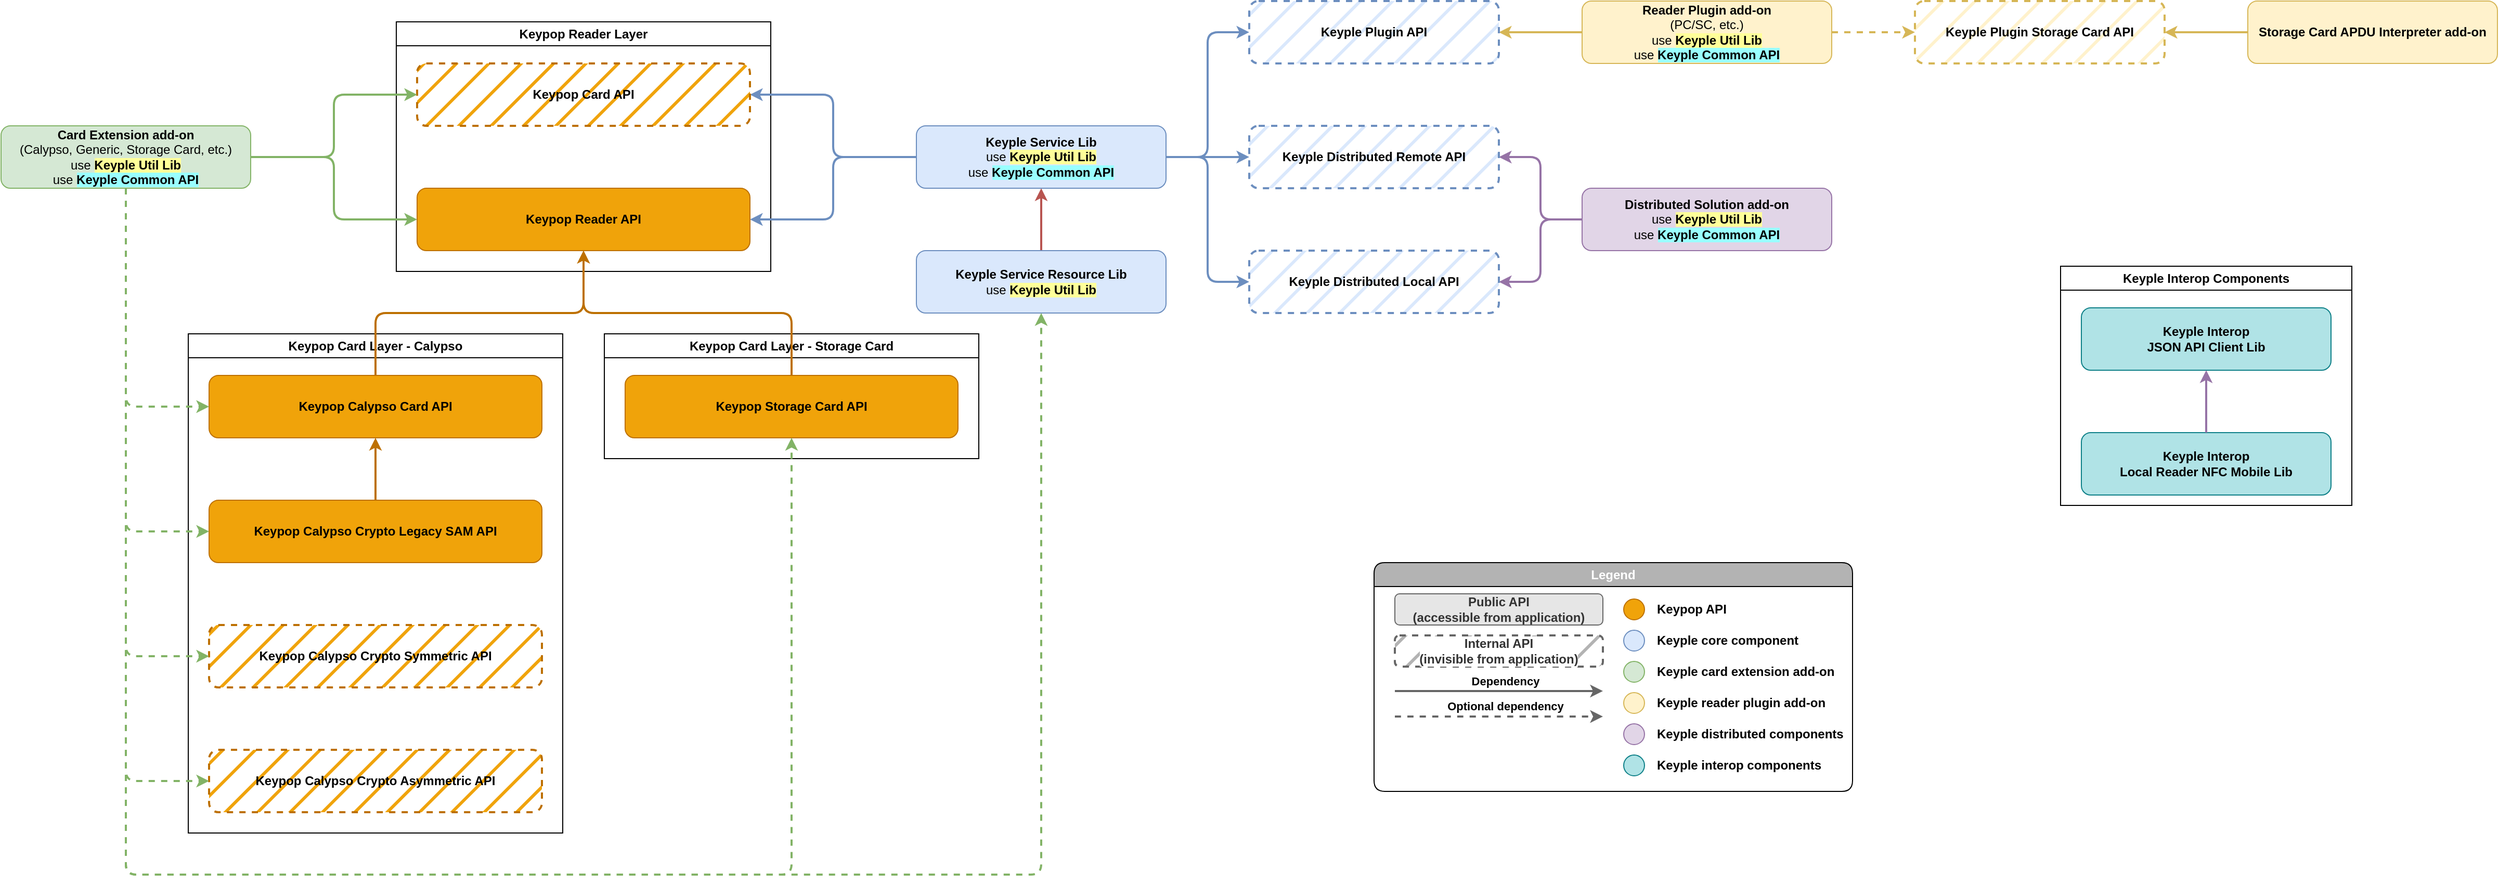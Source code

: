 <mxfile version="20.7.4" type="device"><diagram id="ugRn2NZ_iOeZW2UWXEU1" name="Page-1"><mxGraphModel dx="3961" dy="1351" grid="1" gridSize="10" guides="1" tooltips="1" connect="1" arrows="1" fold="1" page="1" pageScale="1" pageWidth="1654" pageHeight="1169" math="0" shadow="0"><root><mxCell id="0"/><mxCell id="1" parent="0"/><mxCell id="ppmKoIEsNBY7Kqpl7rI8-16" value="Keypop Reader Layer" style="swimlane;whiteSpace=wrap;html=1;" vertex="1" parent="1"><mxGeometry x="260" y="120" width="360" height="240" as="geometry"/></mxCell><mxCell id="ppmKoIEsNBY7Kqpl7rI8-18" value="Keypop Card Layer - Calypso" style="swimlane;whiteSpace=wrap;html=1;" vertex="1" parent="1"><mxGeometry x="60" y="420" width="360" height="480" as="geometry"><mxRectangle x="340" y="360" width="210" height="30" as="alternateBounds"/></mxGeometry></mxCell><mxCell id="V6izYeQOWG8l3TrPsfdA-48" style="edgeStyle=orthogonalEdgeStyle;orthogonalLoop=1;jettySize=auto;html=1;exitX=0;exitY=0.5;exitDx=0;exitDy=0;entryX=1;entryY=0.5;entryDx=0;entryDy=0;strokeWidth=2;fillColor=#fff2cc;strokeColor=#d6b656;" parent="1" source="V6izYeQOWG8l3TrPsfdA-14" target="V6izYeQOWG8l3TrPsfdA-12" edge="1"><mxGeometry relative="1" as="geometry"/></mxCell><mxCell id="V6izYeQOWG8l3TrPsfdA-14" value="&lt;b&gt;Reader Plugin add-on&lt;/b&gt;&lt;br&gt;(PC/SC, etc.)&lt;br&gt;use&amp;nbsp;&lt;b style=&quot;border-color: var(--border-color); background-color: rgb(255, 255, 153);&quot;&gt;Keyple Util Lib&lt;/b&gt;&lt;br&gt;use &lt;b style=&quot;background-color: rgb(153, 255, 255);&quot;&gt;Keyple Common API&lt;/b&gt;" style="rounded=1;whiteSpace=wrap;html=1;fillColor=#fff2cc;strokeColor=#d6b656;fontStyle=0" parent="1" vertex="1"><mxGeometry x="1400" y="100" width="240" height="60" as="geometry"/></mxCell><mxCell id="V6izYeQOWG8l3TrPsfdA-40" style="edgeStyle=orthogonalEdgeStyle;orthogonalLoop=1;jettySize=auto;html=1;exitX=0.5;exitY=0;exitDx=0;exitDy=0;entryX=0.5;entryY=1;entryDx=0;entryDy=0;strokeWidth=2;fillColor=#f8cecc;strokeColor=#b85450;curved=1;" parent="1" source="V6izYeQOWG8l3TrPsfdA-29" target="V6izYeQOWG8l3TrPsfdA-28" edge="1"><mxGeometry relative="1" as="geometry"/></mxCell><mxCell id="V6izYeQOWG8l3TrPsfdA-29" value="&lt;b&gt;Keyple Service Resource Lib&lt;/b&gt;&lt;br&gt;use&amp;nbsp;&lt;b style=&quot;border-color: var(--border-color); background-color: rgb(255, 255, 153);&quot;&gt;Keyple Util Lib&lt;/b&gt;" style="rounded=1;whiteSpace=wrap;html=1;fillColor=#dae8fc;strokeColor=#6c8ebf;fontStyle=0;" parent="1" vertex="1"><mxGeometry x="760" y="340" width="240" height="60" as="geometry"/></mxCell><mxCell id="V6izYeQOWG8l3TrPsfdA-44" style="edgeStyle=orthogonalEdgeStyle;orthogonalLoop=1;jettySize=auto;html=1;exitX=1;exitY=0.5;exitDx=0;exitDy=0;entryX=0;entryY=0.5;entryDx=0;entryDy=0;strokeWidth=2;fillColor=#dae8fc;strokeColor=#6c8ebf;rounded=1;" parent="1" source="V6izYeQOWG8l3TrPsfdA-28" target="V6izYeQOWG8l3TrPsfdA-12" edge="1"><mxGeometry relative="1" as="geometry"/></mxCell><mxCell id="V6izYeQOWG8l3TrPsfdA-45" style="edgeStyle=orthogonalEdgeStyle;curved=1;orthogonalLoop=1;jettySize=auto;html=1;exitX=1;exitY=0.5;exitDx=0;exitDy=0;entryX=0;entryY=0.5;entryDx=0;entryDy=0;strokeWidth=2;fillColor=#dae8fc;strokeColor=#6c8ebf;" parent="1" source="V6izYeQOWG8l3TrPsfdA-28" target="V6izYeQOWG8l3TrPsfdA-15" edge="1"><mxGeometry relative="1" as="geometry"/></mxCell><mxCell id="V6izYeQOWG8l3TrPsfdA-46" style="edgeStyle=orthogonalEdgeStyle;orthogonalLoop=1;jettySize=auto;html=1;exitX=1;exitY=0.5;exitDx=0;exitDy=0;entryX=0;entryY=0.5;entryDx=0;entryDy=0;strokeWidth=2;fillColor=#dae8fc;strokeColor=#6c8ebf;rounded=1;" parent="1" source="V6izYeQOWG8l3TrPsfdA-28" target="V6izYeQOWG8l3TrPsfdA-16" edge="1"><mxGeometry relative="1" as="geometry"/></mxCell><mxCell id="P8h1JKQHrEOADxgDFcXR-9" style="edgeStyle=orthogonalEdgeStyle;orthogonalLoop=1;jettySize=auto;html=1;exitX=0;exitY=0.5;exitDx=0;exitDy=0;entryX=1;entryY=0.5;entryDx=0;entryDy=0;strokeWidth=2;fillColor=#dae8fc;strokeColor=#6c8ebf;rounded=1;" parent="1" source="V6izYeQOWG8l3TrPsfdA-28" target="P8h1JKQHrEOADxgDFcXR-5" edge="1"><mxGeometry relative="1" as="geometry"/></mxCell><mxCell id="P8h1JKQHrEOADxgDFcXR-10" style="edgeStyle=orthogonalEdgeStyle;orthogonalLoop=1;jettySize=auto;html=1;exitX=0;exitY=0.5;exitDx=0;exitDy=0;entryX=1;entryY=0.5;entryDx=0;entryDy=0;strokeWidth=2;fillColor=#dae8fc;strokeColor=#6c8ebf;rounded=1;" parent="1" source="V6izYeQOWG8l3TrPsfdA-28" target="P8h1JKQHrEOADxgDFcXR-4" edge="1"><mxGeometry relative="1" as="geometry"/></mxCell><mxCell id="V6izYeQOWG8l3TrPsfdA-28" value="&lt;b&gt;Keyple Service Lib&lt;/b&gt;&lt;br&gt;use&amp;nbsp;&lt;b style=&quot;border-color: var(--border-color); background-color: rgb(255, 255, 153);&quot;&gt;Keyple Util Lib&lt;/b&gt;&lt;br&gt;use &lt;b style=&quot;background-color: rgb(153, 255, 255);&quot;&gt;Keyple Common API&lt;/b&gt;" style="rounded=1;whiteSpace=wrap;html=1;fillColor=#dae8fc;strokeColor=#6c8ebf;fontStyle=0" parent="1" vertex="1"><mxGeometry x="760" y="220" width="240" height="60" as="geometry"/></mxCell><mxCell id="V6izYeQOWG8l3TrPsfdA-49" style="edgeStyle=orthogonalEdgeStyle;orthogonalLoop=1;jettySize=auto;html=1;exitX=0;exitY=0.5;exitDx=0;exitDy=0;entryX=1;entryY=0.5;entryDx=0;entryDy=0;strokeWidth=2;fillColor=#e1d5e7;strokeColor=#9673a6;rounded=1;" parent="1" source="V6izYeQOWG8l3TrPsfdA-25" target="V6izYeQOWG8l3TrPsfdA-15" edge="1"><mxGeometry relative="1" as="geometry"/></mxCell><mxCell id="P8h1JKQHrEOADxgDFcXR-1" style="edgeStyle=orthogonalEdgeStyle;orthogonalLoop=1;jettySize=auto;html=1;exitX=0;exitY=0.5;exitDx=0;exitDy=0;entryX=1;entryY=0.5;entryDx=0;entryDy=0;fillColor=#e1d5e7;strokeColor=#9673a6;strokeWidth=2;rounded=1;" parent="1" source="V6izYeQOWG8l3TrPsfdA-25" target="V6izYeQOWG8l3TrPsfdA-16" edge="1"><mxGeometry relative="1" as="geometry"/></mxCell><mxCell id="V6izYeQOWG8l3TrPsfdA-25" value="&lt;b&gt;Distributed Solution add-on&lt;/b&gt;&lt;br&gt;use&amp;nbsp;&lt;b style=&quot;border-color: var(--border-color); background-color: rgb(255, 255, 153);&quot;&gt;Keyple Util Lib&lt;/b&gt;&lt;br&gt;use &lt;b style=&quot;background-color: rgb(153, 255, 255);&quot;&gt;Keyple Common API&lt;/b&gt;" style="rounded=1;whiteSpace=wrap;html=1;fillColor=#e1d5e7;strokeColor=#9673a6;fontStyle=0" parent="1" vertex="1"><mxGeometry x="1400" y="280" width="240" height="60" as="geometry"/></mxCell><mxCell id="V6izYeQOWG8l3TrPsfdA-12" value="Keyple Plugin API" style="rounded=1;whiteSpace=wrap;html=1;fillColor=#dae8fc;strokeColor=#6c8ebf;fontStyle=1;dashed=1;fillStyle=hatch;glass=0;shadow=0;perimeterSpacing=0;strokeWidth=2;" parent="1" vertex="1"><mxGeometry x="1080" y="100" width="240" height="60" as="geometry"/></mxCell><mxCell id="V6izYeQOWG8l3TrPsfdA-15" value="Keyple Distributed Remote API" style="rounded=1;whiteSpace=wrap;html=1;fillColor=#dae8fc;strokeColor=#6c8ebf;fontStyle=1;dashed=1;strokeWidth=2;fillStyle=hatch;" parent="1" vertex="1"><mxGeometry x="1080" y="220" width="240" height="60" as="geometry"/></mxCell><mxCell id="V6izYeQOWG8l3TrPsfdA-16" value="Keyple Distributed Local API" style="rounded=1;whiteSpace=wrap;html=1;fillColor=#dae8fc;strokeColor=#6c8ebf;fontStyle=1;dashed=1;strokeWidth=2;fillStyle=hatch;" parent="1" vertex="1"><mxGeometry x="1080" y="340" width="240" height="60" as="geometry"/></mxCell><mxCell id="V6izYeQOWG8l3TrPsfdA-68" value="Legend" style="swimlane;whiteSpace=wrap;html=1;shadow=0;glass=0;labelBackgroundColor=#B3B3B3;fillStyle=auto;strokeWidth=1;fillColor=#B3B3B3;gradientColor=none;rounded=1;swimlaneFillColor=none;swimlaneLine=1;fontColor=#FFFFFF;" parent="1" vertex="1"><mxGeometry x="1200" y="640" width="460" height="220" as="geometry"><mxRectangle x="40" y="680" width="80" height="30" as="alternateBounds"/></mxGeometry></mxCell><mxCell id="V6izYeQOWG8l3TrPsfdA-80" value="" style="endArrow=classic;html=1;strokeWidth=2;curved=1;strokeColor=#666666;" parent="V6izYeQOWG8l3TrPsfdA-68" edge="1"><mxGeometry width="50" height="50" relative="1" as="geometry"><mxPoint x="20" y="123.5" as="sourcePoint"/><mxPoint x="220" y="123.5" as="targetPoint"/></mxGeometry></mxCell><mxCell id="V6izYeQOWG8l3TrPsfdA-81" value="&amp;nbsp;Dependency&amp;nbsp;" style="edgeLabel;html=1;align=center;verticalAlign=middle;resizable=0;points=[];fontStyle=1" parent="V6izYeQOWG8l3TrPsfdA-80" vertex="1" connectable="0"><mxGeometry x="-0.095" y="1" relative="1" as="geometry"><mxPoint x="15" y="-9" as="offset"/></mxGeometry></mxCell><mxCell id="P8h1JKQHrEOADxgDFcXR-26" value="Public API&lt;br&gt;(accessible from application)" style="rounded=1;whiteSpace=wrap;html=1;fillColor=#E6E6E6;strokeColor=#666666;fontStyle=1;strokeWidth=1;fillStyle=auto;fontColor=#333333;gradientColor=none;labelBackgroundColor=none;" parent="V6izYeQOWG8l3TrPsfdA-68" vertex="1"><mxGeometry x="20" y="30" width="200" height="30" as="geometry"/></mxCell><mxCell id="P8h1JKQHrEOADxgDFcXR-25" value="Internal API&lt;br&gt;(invisible from application)" style="rounded=1;whiteSpace=wrap;html=1;fillColor=#B3B3B3;strokeColor=#666666;fontStyle=1;strokeWidth=2;fillStyle=hatch;fontColor=#333333;gradientColor=none;dashed=1;labelBackgroundColor=default;" parent="V6izYeQOWG8l3TrPsfdA-68" vertex="1"><mxGeometry x="20" y="70" width="200" height="30" as="geometry"/></mxCell><mxCell id="P8h1JKQHrEOADxgDFcXR-16" value="" style="ellipse;whiteSpace=wrap;html=1;aspect=fixed;fillColor=#f0a30a;strokeColor=#BD7000;strokeWidth=1;fontColor=#000000;" parent="V6izYeQOWG8l3TrPsfdA-68" vertex="1"><mxGeometry x="240" y="35" width="20" height="20" as="geometry"/></mxCell><mxCell id="P8h1JKQHrEOADxgDFcXR-18" value="Keypop API" style="text;html=1;strokeColor=none;fillColor=none;align=left;verticalAlign=middle;whiteSpace=wrap;rounded=0;strokeWidth=1;fontStyle=1" parent="V6izYeQOWG8l3TrPsfdA-68" vertex="1"><mxGeometry x="270" y="30" width="180" height="30" as="geometry"/></mxCell><mxCell id="P8h1JKQHrEOADxgDFcXR-19" value="" style="ellipse;whiteSpace=wrap;html=1;aspect=fixed;fillColor=#dae8fc;strokeColor=#6c8ebf;strokeWidth=1;" parent="V6izYeQOWG8l3TrPsfdA-68" vertex="1"><mxGeometry x="240" y="65" width="20" height="20" as="geometry"/></mxCell><mxCell id="P8h1JKQHrEOADxgDFcXR-20" value="Keyple core component" style="text;html=1;strokeColor=none;fillColor=none;align=left;verticalAlign=middle;whiteSpace=wrap;rounded=0;strokeWidth=1;fontStyle=1" parent="V6izYeQOWG8l3TrPsfdA-68" vertex="1"><mxGeometry x="270" y="60" width="180" height="30" as="geometry"/></mxCell><mxCell id="P8h1JKQHrEOADxgDFcXR-21" value="" style="ellipse;whiteSpace=wrap;html=1;aspect=fixed;fillColor=#d5e8d4;strokeColor=#82b366;strokeWidth=1;" parent="V6izYeQOWG8l3TrPsfdA-68" vertex="1"><mxGeometry x="240" y="95" width="20" height="20" as="geometry"/></mxCell><mxCell id="P8h1JKQHrEOADxgDFcXR-22" value="Keyple card extension add-on" style="text;html=1;strokeColor=none;fillColor=none;align=left;verticalAlign=middle;whiteSpace=wrap;rounded=0;strokeWidth=1;fontStyle=1" parent="V6izYeQOWG8l3TrPsfdA-68" vertex="1"><mxGeometry x="270" y="90" width="180" height="30" as="geometry"/></mxCell><mxCell id="P8h1JKQHrEOADxgDFcXR-23" value="" style="ellipse;whiteSpace=wrap;html=1;aspect=fixed;fillColor=#fff2cc;strokeColor=#d6b656;strokeWidth=1;" parent="V6izYeQOWG8l3TrPsfdA-68" vertex="1"><mxGeometry x="240" y="125" width="20" height="20" as="geometry"/></mxCell><mxCell id="P8h1JKQHrEOADxgDFcXR-24" value="Keyple reader plugin add-on" style="text;html=1;strokeColor=none;fillColor=none;align=left;verticalAlign=middle;whiteSpace=wrap;rounded=0;strokeWidth=1;fontStyle=1" parent="V6izYeQOWG8l3TrPsfdA-68" vertex="1"><mxGeometry x="270" y="120" width="180" height="30" as="geometry"/></mxCell><mxCell id="V6izYeQOWG8l3TrPsfdA-82" value="" style="endArrow=classic;html=1;strokeWidth=2;curved=1;dashed=1;strokeColor=#666666;" parent="V6izYeQOWG8l3TrPsfdA-68" edge="1"><mxGeometry width="50" height="50" relative="1" as="geometry"><mxPoint x="20" y="148" as="sourcePoint"/><mxPoint x="220" y="148" as="targetPoint"/></mxGeometry></mxCell><mxCell id="V6izYeQOWG8l3TrPsfdA-83" value="&amp;nbsp;Optional dependency&amp;nbsp;" style="edgeLabel;html=1;align=center;verticalAlign=middle;resizable=0;points=[];fontStyle=1" parent="V6izYeQOWG8l3TrPsfdA-82" vertex="1" connectable="0"><mxGeometry x="-0.095" y="1" relative="1" as="geometry"><mxPoint x="15" y="-9" as="offset"/></mxGeometry></mxCell><mxCell id="ppmKoIEsNBY7Kqpl7rI8-1" value="" style="ellipse;whiteSpace=wrap;html=1;aspect=fixed;fillColor=#e1d5e7;strokeColor=#9673a6;strokeWidth=1;" vertex="1" parent="V6izYeQOWG8l3TrPsfdA-68"><mxGeometry x="240" y="155" width="20" height="20" as="geometry"/></mxCell><mxCell id="ppmKoIEsNBY7Kqpl7rI8-2" value="Keyple distributed components" style="text;html=1;strokeColor=none;fillColor=none;align=left;verticalAlign=middle;whiteSpace=wrap;rounded=0;strokeWidth=1;fontStyle=1" vertex="1" parent="V6izYeQOWG8l3TrPsfdA-68"><mxGeometry x="270" y="150" width="190" height="30" as="geometry"/></mxCell><mxCell id="ppmKoIEsNBY7Kqpl7rI8-10" value="" style="ellipse;whiteSpace=wrap;html=1;aspect=fixed;fillColor=#b0e3e6;strokeColor=#0e8088;strokeWidth=1;" vertex="1" parent="V6izYeQOWG8l3TrPsfdA-68"><mxGeometry x="240" y="185" width="20" height="20" as="geometry"/></mxCell><mxCell id="ppmKoIEsNBY7Kqpl7rI8-11" value="Keyple interop components" style="text;html=1;strokeColor=none;fillColor=none;align=left;verticalAlign=middle;whiteSpace=wrap;rounded=0;strokeWidth=1;fontStyle=1" vertex="1" parent="V6izYeQOWG8l3TrPsfdA-68"><mxGeometry x="270" y="180" width="180" height="30" as="geometry"/></mxCell><mxCell id="P8h1JKQHrEOADxgDFcXR-12" style="edgeStyle=orthogonalEdgeStyle;curved=1;orthogonalLoop=1;jettySize=auto;html=1;exitX=0.5;exitY=0;exitDx=0;exitDy=0;entryX=0.5;entryY=1;entryDx=0;entryDy=0;strokeWidth=2;fillColor=#f0a30a;strokeColor=#BD7000;" parent="1" source="P8h1JKQHrEOADxgDFcXR-2" target="P8h1JKQHrEOADxgDFcXR-3" edge="1"><mxGeometry relative="1" as="geometry"/></mxCell><mxCell id="P8h1JKQHrEOADxgDFcXR-2" value="Keypop Calypso Crypto Legacy SAM API" style="rounded=1;whiteSpace=wrap;html=1;fillColor=#f0a30a;strokeColor=#BD7000;fontStyle=1;fontColor=#000000;" parent="1" vertex="1"><mxGeometry x="80" y="580" width="320" height="60" as="geometry"/></mxCell><mxCell id="P8h1JKQHrEOADxgDFcXR-11" style="edgeStyle=orthogonalEdgeStyle;orthogonalLoop=1;jettySize=auto;html=1;exitX=0.5;exitY=0;exitDx=0;exitDy=0;entryX=0.5;entryY=1;entryDx=0;entryDy=0;strokeWidth=2;fillColor=#f0a30a;strokeColor=#BD7000;" parent="1" source="P8h1JKQHrEOADxgDFcXR-3" target="P8h1JKQHrEOADxgDFcXR-4" edge="1"><mxGeometry relative="1" as="geometry"/></mxCell><mxCell id="P8h1JKQHrEOADxgDFcXR-3" value="Keypop Calypso Card API" style="rounded=1;whiteSpace=wrap;html=1;fillColor=#f0a30a;strokeColor=#BD7000;fontStyle=1;fontColor=#000000;" parent="1" vertex="1"><mxGeometry x="80" y="460" width="320" height="60" as="geometry"/></mxCell><mxCell id="P8h1JKQHrEOADxgDFcXR-4" value="Keypop Reader API" style="rounded=1;whiteSpace=wrap;html=1;fillColor=#f0a30a;strokeColor=#BD7000;fontStyle=1;fontColor=#000000;" parent="1" vertex="1"><mxGeometry x="280" y="280" width="320" height="60" as="geometry"/></mxCell><mxCell id="P8h1JKQHrEOADxgDFcXR-5" value="Keypop Card API" style="rounded=1;whiteSpace=wrap;html=1;fillColor=#f0a30a;strokeColor=#BD7000;fontStyle=1;dashed=1;fillStyle=hatch;strokeWidth=2;fontColor=#000000;" parent="1" vertex="1"><mxGeometry x="280" y="160" width="320" height="60" as="geometry"/></mxCell><mxCell id="P8h1JKQHrEOADxgDFcXR-7" style="edgeStyle=orthogonalEdgeStyle;orthogonalLoop=1;jettySize=auto;html=1;exitX=1;exitY=0.5;exitDx=0;exitDy=0;entryX=0;entryY=0.5;entryDx=0;entryDy=0;strokeWidth=2;fillColor=#d5e8d4;strokeColor=#82b366;rounded=1;" parent="1" source="P8h1JKQHrEOADxgDFcXR-6" target="P8h1JKQHrEOADxgDFcXR-5" edge="1"><mxGeometry relative="1" as="geometry"/></mxCell><mxCell id="P8h1JKQHrEOADxgDFcXR-8" style="edgeStyle=orthogonalEdgeStyle;orthogonalLoop=1;jettySize=auto;html=1;exitX=1;exitY=0.5;exitDx=0;exitDy=0;entryX=0;entryY=0.5;entryDx=0;entryDy=0;strokeWidth=2;fillColor=#d5e8d4;strokeColor=#82b366;rounded=1;" parent="1" source="P8h1JKQHrEOADxgDFcXR-6" target="P8h1JKQHrEOADxgDFcXR-4" edge="1"><mxGeometry relative="1" as="geometry"/></mxCell><mxCell id="P8h1JKQHrEOADxgDFcXR-13" style="edgeStyle=orthogonalEdgeStyle;orthogonalLoop=1;jettySize=auto;html=1;exitX=0.5;exitY=1;exitDx=0;exitDy=0;entryX=0;entryY=0.5;entryDx=0;entryDy=0;strokeWidth=2;fillColor=#d5e8d4;strokeColor=#82b366;dashed=1;rounded=1;" parent="1" source="P8h1JKQHrEOADxgDFcXR-6" target="P8h1JKQHrEOADxgDFcXR-3" edge="1"><mxGeometry relative="1" as="geometry"/></mxCell><mxCell id="P8h1JKQHrEOADxgDFcXR-14" style="edgeStyle=orthogonalEdgeStyle;orthogonalLoop=1;jettySize=auto;html=1;exitX=0.5;exitY=1;exitDx=0;exitDy=0;entryX=0;entryY=0.5;entryDx=0;entryDy=0;dashed=1;strokeWidth=2;fillColor=#d5e8d4;strokeColor=#82b366;rounded=1;" parent="1" source="P8h1JKQHrEOADxgDFcXR-6" target="P8h1JKQHrEOADxgDFcXR-2" edge="1"><mxGeometry relative="1" as="geometry"/></mxCell><mxCell id="P8h1JKQHrEOADxgDFcXR-15" style="edgeStyle=orthogonalEdgeStyle;orthogonalLoop=1;jettySize=auto;html=1;exitX=0.5;exitY=1;exitDx=0;exitDy=0;entryX=0.5;entryY=1;entryDx=0;entryDy=0;dashed=1;strokeWidth=2;fillColor=#d5e8d4;strokeColor=#82b366;rounded=1;" parent="1" source="P8h1JKQHrEOADxgDFcXR-6" target="V6izYeQOWG8l3TrPsfdA-29" edge="1"><mxGeometry relative="1" as="geometry"><Array as="points"><mxPoint y="940"/><mxPoint x="880" y="940"/></Array></mxGeometry></mxCell><mxCell id="P8h1JKQHrEOADxgDFcXR-6" value="&lt;b&gt;Card Extension add-on&lt;/b&gt;&lt;br&gt;(Calypso, Generic, Storage Card, etc.)&lt;br&gt;use &lt;b style=&quot;background-color: rgb(255, 255, 153);&quot;&gt;Keyple Util Lib&lt;/b&gt;&lt;br&gt;use &lt;span style=&quot;background-color: rgb(153, 255, 255);&quot;&gt;&lt;b&gt;Keyple Common API&lt;/b&gt;&lt;/span&gt;" style="rounded=1;whiteSpace=wrap;html=1;fillColor=#d5e8d4;strokeColor=#82b366;fontStyle=0" parent="1" vertex="1"><mxGeometry x="-120" y="220" width="240" height="60" as="geometry"/></mxCell><mxCell id="tfYiVGzEX6OELmcTEqo9-6" value="Keypop Calypso Crypto Symmetric API" style="rounded=1;whiteSpace=wrap;html=1;fillColor=#f0a30a;strokeColor=#BD7000;fontStyle=1;dashed=1;fillStyle=hatch;strokeWidth=2;fontColor=#000000;" parent="1" vertex="1"><mxGeometry x="80" y="700" width="320" height="60" as="geometry"/></mxCell><mxCell id="tfYiVGzEX6OELmcTEqo9-7" value="Keypop Calypso Crypto Asymmetric API" style="rounded=1;whiteSpace=wrap;html=1;fillColor=#f0a30a;strokeColor=#BD7000;fontStyle=1;dashed=1;fillStyle=hatch;strokeWidth=2;fontColor=#000000;" parent="1" vertex="1"><mxGeometry x="80" y="820" width="320" height="60" as="geometry"/></mxCell><mxCell id="tfYiVGzEX6OELmcTEqo9-9" style="edgeStyle=orthogonalEdgeStyle;orthogonalLoop=1;jettySize=auto;html=1;exitX=0.5;exitY=1;exitDx=0;exitDy=0;entryX=0;entryY=0.5;entryDx=0;entryDy=0;dashed=1;strokeWidth=2;fillColor=#d5e8d4;strokeColor=#82b366;rounded=1;" parent="1" source="P8h1JKQHrEOADxgDFcXR-6" target="tfYiVGzEX6OELmcTEqo9-6" edge="1"><mxGeometry relative="1" as="geometry"><mxPoint x="90" y="290" as="sourcePoint"/><mxPoint x="290" y="560" as="targetPoint"/></mxGeometry></mxCell><mxCell id="tfYiVGzEX6OELmcTEqo9-10" style="edgeStyle=orthogonalEdgeStyle;orthogonalLoop=1;jettySize=auto;html=1;exitX=0.5;exitY=1;exitDx=0;exitDy=0;entryX=0;entryY=0.5;entryDx=0;entryDy=0;dashed=1;strokeWidth=2;fillColor=#d5e8d4;strokeColor=#82b366;rounded=1;" parent="1" source="P8h1JKQHrEOADxgDFcXR-6" target="tfYiVGzEX6OELmcTEqo9-7" edge="1"><mxGeometry relative="1" as="geometry"><mxPoint x="100" y="300" as="sourcePoint"/><mxPoint x="300" y="570" as="targetPoint"/></mxGeometry></mxCell><mxCell id="ppmKoIEsNBY7Kqpl7rI8-6" value="Keyple Plugin Storage Card API" style="rounded=1;whiteSpace=wrap;html=1;fillColor=#fff2cc;strokeColor=#d6b656;fontStyle=1;dashed=1;fillStyle=hatch;glass=0;shadow=0;perimeterSpacing=0;strokeWidth=2;" vertex="1" parent="1"><mxGeometry x="1720" y="100" width="240" height="60" as="geometry"/></mxCell><mxCell id="ppmKoIEsNBY7Kqpl7rI8-9" style="edgeStyle=orthogonalEdgeStyle;rounded=0;orthogonalLoop=1;jettySize=auto;html=1;entryX=1;entryY=0.5;entryDx=0;entryDy=0;strokeWidth=2;exitX=0;exitY=0.5;exitDx=0;exitDy=0;fillColor=#fff2cc;strokeColor=#d6b656;" edge="1" parent="1" source="ppmKoIEsNBY7Kqpl7rI8-7" target="ppmKoIEsNBY7Kqpl7rI8-6"><mxGeometry relative="1" as="geometry"/></mxCell><mxCell id="ppmKoIEsNBY7Kqpl7rI8-7" value="&lt;b&gt;Storage Card APDU Interpreter add-on&lt;br&gt;&lt;/b&gt;" style="rounded=1;whiteSpace=wrap;html=1;fillColor=#fff2cc;strokeColor=#d6b656;fontStyle=0;" vertex="1" parent="1"><mxGeometry x="2040" y="100" width="240" height="60" as="geometry"/></mxCell><mxCell id="ppmKoIEsNBY7Kqpl7rI8-8" style="edgeStyle=orthogonalEdgeStyle;orthogonalLoop=1;jettySize=auto;html=1;exitX=1;exitY=0.5;exitDx=0;exitDy=0;entryX=0;entryY=0.5;entryDx=0;entryDy=0;strokeWidth=2;fillColor=#fff2cc;strokeColor=#d6b656;dashed=1;" edge="1" parent="1" source="V6izYeQOWG8l3TrPsfdA-14" target="ppmKoIEsNBY7Kqpl7rI8-6"><mxGeometry relative="1" as="geometry"><mxPoint x="1410" y="80" as="sourcePoint"/><mxPoint x="1330" y="140" as="targetPoint"/></mxGeometry></mxCell><mxCell id="ppmKoIEsNBY7Kqpl7rI8-14" value="Keyple Interop Components" style="swimlane;whiteSpace=wrap;html=1;" vertex="1" parent="1"><mxGeometry x="1860" y="355" width="280" height="230" as="geometry"/></mxCell><mxCell id="ppmKoIEsNBY7Kqpl7rI8-3" value="&lt;b&gt;Keyple Interop&lt;br&gt;JSON API Client Lib&lt;/b&gt;" style="rounded=1;whiteSpace=wrap;html=1;fillColor=#b0e3e6;strokeColor=#0e8088;fontStyle=0;" vertex="1" parent="ppmKoIEsNBY7Kqpl7rI8-14"><mxGeometry x="20" y="40" width="240" height="60" as="geometry"/></mxCell><mxCell id="ppmKoIEsNBY7Kqpl7rI8-4" value="&lt;b&gt;Keyple Interop&lt;br&gt;Local Reader NFC Mobile Lib&lt;/b&gt;" style="rounded=1;whiteSpace=wrap;html=1;fillColor=#b0e3e6;strokeColor=#0e8088;fontStyle=0;" vertex="1" parent="ppmKoIEsNBY7Kqpl7rI8-14"><mxGeometry x="20" y="160" width="240" height="60" as="geometry"/></mxCell><mxCell id="ppmKoIEsNBY7Kqpl7rI8-5" style="edgeStyle=orthogonalEdgeStyle;rounded=0;orthogonalLoop=1;jettySize=auto;html=1;entryX=0.5;entryY=1;entryDx=0;entryDy=0;fillColor=#e1d5e7;strokeColor=#9673a6;strokeWidth=2;" edge="1" parent="ppmKoIEsNBY7Kqpl7rI8-14" source="ppmKoIEsNBY7Kqpl7rI8-4" target="ppmKoIEsNBY7Kqpl7rI8-3"><mxGeometry relative="1" as="geometry"/></mxCell><mxCell id="ppmKoIEsNBY7Kqpl7rI8-19" value="Keypop Card Layer - Storage Card" style="swimlane;whiteSpace=wrap;html=1;" vertex="1" parent="1"><mxGeometry x="460" y="420" width="360" height="120" as="geometry"/></mxCell><mxCell id="ppmKoIEsNBY7Kqpl7rI8-15" value="Keypop Storage Card API" style="rounded=1;whiteSpace=wrap;html=1;fillColor=#f0a30a;strokeColor=#BD7000;fontStyle=1;fontColor=#000000;" vertex="1" parent="ppmKoIEsNBY7Kqpl7rI8-19"><mxGeometry x="20" y="40" width="320" height="60" as="geometry"/></mxCell><mxCell id="ppmKoIEsNBY7Kqpl7rI8-20" style="edgeStyle=orthogonalEdgeStyle;orthogonalLoop=1;jettySize=auto;html=1;exitX=0.5;exitY=0;exitDx=0;exitDy=0;entryX=0.5;entryY=1;entryDx=0;entryDy=0;strokeWidth=2;fillColor=#f0a30a;strokeColor=#BD7000;" edge="1" parent="1" source="ppmKoIEsNBY7Kqpl7rI8-15" target="P8h1JKQHrEOADxgDFcXR-4"><mxGeometry relative="1" as="geometry"><mxPoint x="250" y="470" as="sourcePoint"/><mxPoint x="450" y="350" as="targetPoint"/></mxGeometry></mxCell><mxCell id="ppmKoIEsNBY7Kqpl7rI8-21" style="edgeStyle=orthogonalEdgeStyle;orthogonalLoop=1;jettySize=auto;html=1;exitX=0.5;exitY=1;exitDx=0;exitDy=0;entryX=0.5;entryY=1;entryDx=0;entryDy=0;strokeWidth=2;fillColor=#d5e8d4;strokeColor=#82b366;dashed=1;rounded=1;" edge="1" parent="1" source="P8h1JKQHrEOADxgDFcXR-6" target="ppmKoIEsNBY7Kqpl7rI8-15"><mxGeometry relative="1" as="geometry"><mxPoint x="10" y="290" as="sourcePoint"/><mxPoint x="90" y="500" as="targetPoint"/><Array as="points"><mxPoint y="940"/><mxPoint x="640" y="940"/></Array></mxGeometry></mxCell></root></mxGraphModel></diagram></mxfile>